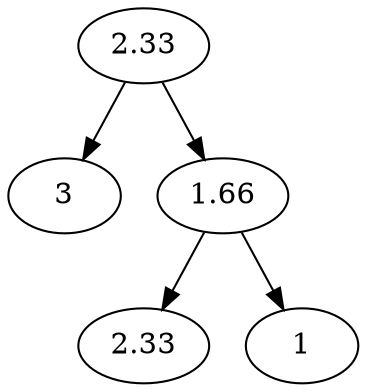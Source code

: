 digraph ambigu {
    main [label="2.33"];
    black1 [label="3"];
    white1 [label="1.66"];
    black2 [label="2.33"];
    white2 [label="1"];

    main -> black1;
    main -> white1;
    white1 -> black2;
    white1 -> white2;
}
